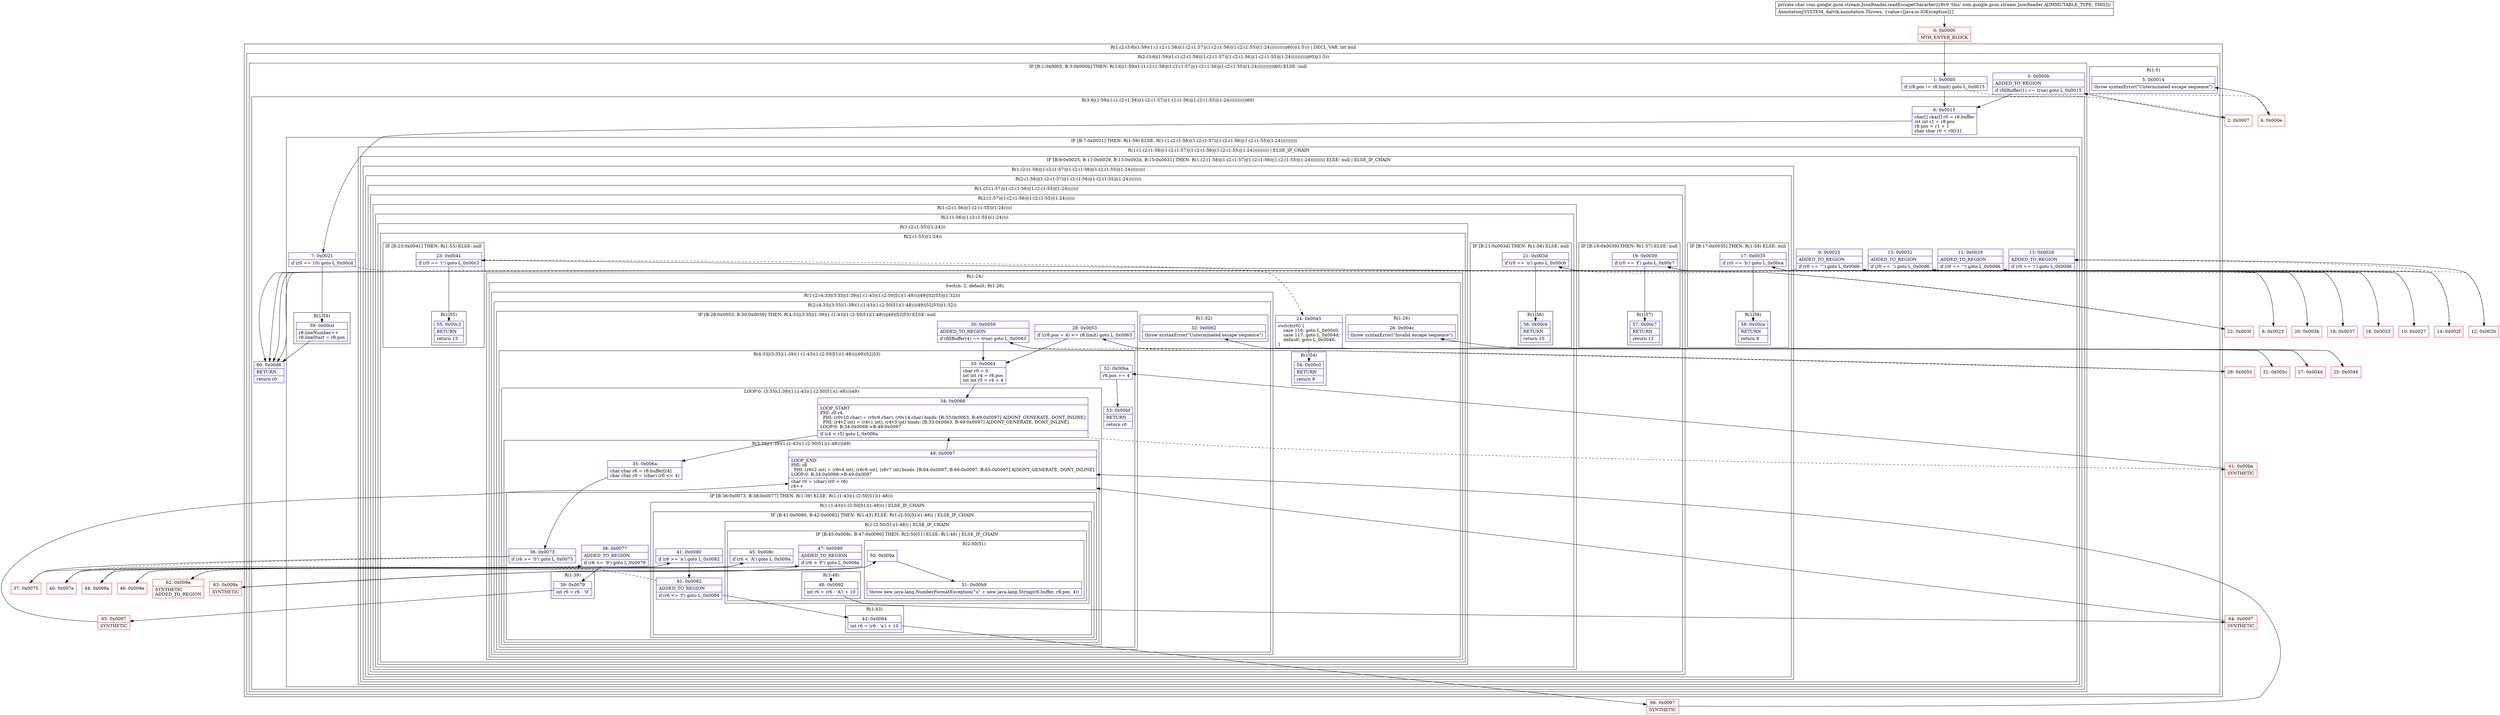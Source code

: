 digraph "CFG forcom.google.gson.stream.JsonReader.readEscapeCharacter()C" {
subgraph cluster_Region_1543673655 {
label = "R(1:(2:(3:6|(1:59)(1:(1:(2:(1:58)|(1:(2:(1:57)|(1:(2:(1:56)|(1:(2:(1:55)|(1:24))))))))))|60)|(1:5))) | DECL_VAR: int null\l";
node [shape=record,color=blue];
subgraph cluster_Region_1242470652 {
label = "R(2:(3:6|(1:59)(1:(1:(2:(1:58)|(1:(2:(1:57)|(1:(2:(1:56)|(1:(2:(1:55)|(1:24))))))))))|60)|(1:5))";
node [shape=record,color=blue];
subgraph cluster_IfRegion_566221337 {
label = "IF [B:1:0x0005, B:3:0x000b] THEN: R(3:6|(1:59)(1:(1:(2:(1:58)|(1:(2:(1:57)|(1:(2:(1:56)|(1:(2:(1:55)|(1:24))))))))))|60) ELSE: null";
node [shape=record,color=blue];
Node_1 [shape=record,label="{1\:\ 0x0005|if (r8.pos != r8.limit) goto L_0x0015\l}"];
Node_3 [shape=record,label="{3\:\ 0x000b|ADDED_TO_REGION\l|if (fillBuffer(1) == true) goto L_0x0015\l}"];
subgraph cluster_Region_91693168 {
label = "R(3:6|(1:59)(1:(1:(2:(1:58)|(1:(2:(1:57)|(1:(2:(1:56)|(1:(2:(1:55)|(1:24))))))))))|60)";
node [shape=record,color=blue];
Node_6 [shape=record,label="{6\:\ 0x0015|char[] char[] r0 = r8.buffer\lint int r1 = r8.pos\lr8.pos = r1 + 1\lchar char r0 = r0[r1]\l}"];
subgraph cluster_IfRegion_711604923 {
label = "IF [B:7:0x0021] THEN: R(1:59) ELSE: R(1:(1:(2:(1:58)|(1:(2:(1:57)|(1:(2:(1:56)|(1:(2:(1:55)|(1:24))))))))))";
node [shape=record,color=blue];
Node_7 [shape=record,label="{7\:\ 0x0021|if (r0 == 10) goto L_0x00cd\l}"];
subgraph cluster_Region_847104652 {
label = "R(1:59)";
node [shape=record,color=blue];
Node_59 [shape=record,label="{59\:\ 0x00cd|r8.lineNumber++\lr8.lineStart = r8.pos\l}"];
}
subgraph cluster_Region_2056149211 {
label = "R(1:(1:(2:(1:58)|(1:(2:(1:57)|(1:(2:(1:56)|(1:(2:(1:55)|(1:24)))))))))) | ELSE_IF_CHAIN\l";
node [shape=record,color=blue];
subgraph cluster_IfRegion_594592104 {
label = "IF [B:9:0x0025, B:11:0x0029, B:13:0x002d, B:15:0x0031] THEN: R(1:(2:(1:58)|(1:(2:(1:57)|(1:(2:(1:56)|(1:(2:(1:55)|(1:24))))))))) ELSE: null | ELSE_IF_CHAIN\l";
node [shape=record,color=blue];
Node_9 [shape=record,label="{9\:\ 0x0025|ADDED_TO_REGION\l|if (r0 == '\"') goto L_0x00d6\l}"];
Node_11 [shape=record,label="{11\:\ 0x0029|ADDED_TO_REGION\l|if (r0 == ''') goto L_0x00d6\l}"];
Node_13 [shape=record,label="{13\:\ 0x002d|ADDED_TO_REGION\l|if (r0 == '\/') goto L_0x00d6\l}"];
Node_15 [shape=record,label="{15\:\ 0x0031|ADDED_TO_REGION\l|if (r0 == '') goto L_0x00d6\l}"];
subgraph cluster_Region_1157228046 {
label = "R(1:(2:(1:58)|(1:(2:(1:57)|(1:(2:(1:56)|(1:(2:(1:55)|(1:24)))))))))";
node [shape=record,color=blue];
subgraph cluster_Region_466191258 {
label = "R(2:(1:58)|(1:(2:(1:57)|(1:(2:(1:56)|(1:(2:(1:55)|(1:24))))))))";
node [shape=record,color=blue];
subgraph cluster_IfRegion_90217810 {
label = "IF [B:17:0x0035] THEN: R(1:58) ELSE: null";
node [shape=record,color=blue];
Node_17 [shape=record,label="{17\:\ 0x0035|if (r0 == 'b') goto L_0x00ca\l}"];
subgraph cluster_Region_1195119557 {
label = "R(1:58)";
node [shape=record,color=blue];
Node_58 [shape=record,label="{58\:\ 0x00ca|RETURN\l|return 8\l}"];
}
}
subgraph cluster_Region_1333580665 {
label = "R(1:(2:(1:57)|(1:(2:(1:56)|(1:(2:(1:55)|(1:24)))))))";
node [shape=record,color=blue];
subgraph cluster_Region_1153336590 {
label = "R(2:(1:57)|(1:(2:(1:56)|(1:(2:(1:55)|(1:24))))))";
node [shape=record,color=blue];
subgraph cluster_IfRegion_958941486 {
label = "IF [B:19:0x0039] THEN: R(1:57) ELSE: null";
node [shape=record,color=blue];
Node_19 [shape=record,label="{19\:\ 0x0039|if (r0 == 'f') goto L_0x00c7\l}"];
subgraph cluster_Region_331090768 {
label = "R(1:57)";
node [shape=record,color=blue];
Node_57 [shape=record,label="{57\:\ 0x00c7|RETURN\l|return 12\l}"];
}
}
subgraph cluster_Region_884572377 {
label = "R(1:(2:(1:56)|(1:(2:(1:55)|(1:24)))))";
node [shape=record,color=blue];
subgraph cluster_Region_502757932 {
label = "R(2:(1:56)|(1:(2:(1:55)|(1:24))))";
node [shape=record,color=blue];
subgraph cluster_IfRegion_1122767698 {
label = "IF [B:21:0x003d] THEN: R(1:56) ELSE: null";
node [shape=record,color=blue];
Node_21 [shape=record,label="{21\:\ 0x003d|if (r0 == 'n') goto L_0x00c6\l}"];
subgraph cluster_Region_768674409 {
label = "R(1:56)";
node [shape=record,color=blue];
Node_56 [shape=record,label="{56\:\ 0x00c6|RETURN\l|return 10\l}"];
}
}
subgraph cluster_Region_1581539848 {
label = "R(1:(2:(1:55)|(1:24)))";
node [shape=record,color=blue];
subgraph cluster_Region_637771345 {
label = "R(2:(1:55)|(1:24))";
node [shape=record,color=blue];
subgraph cluster_IfRegion_1731387878 {
label = "IF [B:23:0x0041] THEN: R(1:55) ELSE: null";
node [shape=record,color=blue];
Node_23 [shape=record,label="{23\:\ 0x0041|if (r0 == 'r') goto L_0x00c3\l}"];
subgraph cluster_Region_243367 {
label = "R(1:55)";
node [shape=record,color=blue];
Node_55 [shape=record,label="{55\:\ 0x00c3|RETURN\l|return 13\l}"];
}
}
subgraph cluster_Region_623142540 {
label = "R(1:24)";
node [shape=record,color=blue];
subgraph cluster_SwitchRegion_1723431519 {
label = "Switch: 2, default: R(1:26)";
node [shape=record,color=blue];
Node_24 [shape=record,label="{24\:\ 0x0043|switch(r0) \{\l    case 116: goto L_0x00c0;\l    case 117: goto L_0x004d;\l    default: goto L_0x0046;\l\}\l}"];
subgraph cluster_Region_1477252098 {
label = "R(1:54)";
node [shape=record,color=blue];
Node_54 [shape=record,label="{54\:\ 0x00c0|RETURN\l|return 9\l}"];
}
subgraph cluster_Region_1648818244 {
label = "R(1:(2:(4:33|(3:35|(1:39)(1:(1:43)(1:(2:50|51)(1:48)))|49)|52|53)|(1:32)))";
node [shape=record,color=blue];
subgraph cluster_Region_2137906213 {
label = "R(2:(4:33|(3:35|(1:39)(1:(1:43)(1:(2:50|51)(1:48)))|49)|52|53)|(1:32))";
node [shape=record,color=blue];
subgraph cluster_IfRegion_2038154562 {
label = "IF [B:28:0x0053, B:30:0x0059] THEN: R(4:33|(3:35|(1:39)(1:(1:43)(1:(2:50|51)(1:48)))|49)|52|53) ELSE: null";
node [shape=record,color=blue];
Node_28 [shape=record,label="{28\:\ 0x0053|if ((r8.pos + 4) \<= r8.limit) goto L_0x0063\l}"];
Node_30 [shape=record,label="{30\:\ 0x0059|ADDED_TO_REGION\l|if (fillBuffer(4) == true) goto L_0x0063\l}"];
subgraph cluster_Region_497237663 {
label = "R(4:33|(3:35|(1:39)(1:(1:43)(1:(2:50|51)(1:48)))|49)|52|53)";
node [shape=record,color=blue];
Node_33 [shape=record,label="{33\:\ 0x0063|char r0 = 0\lint int r4 = r8.pos\lint int r5 = r4 + 4\l}"];
subgraph cluster_LoopRegion_1337598771 {
label = "LOOP:0: (3:35|(1:39)(1:(1:43)(1:(2:50|51)(1:48)))|49)";
node [shape=record,color=blue];
Node_34 [shape=record,label="{34\:\ 0x0068|LOOP_START\lPHI: r0 r4 \l  PHI: (r0v10 char) = (r0v9 char), (r0v14 char) binds: [B:33:0x0063, B:49:0x0097] A[DONT_GENERATE, DONT_INLINE]\l  PHI: (r4v2 int) = (r4v1 int), (r4v3 int) binds: [B:33:0x0063, B:49:0x0097] A[DONT_GENERATE, DONT_INLINE]\lLOOP:0: B:34:0x0068\-\>B:49:0x0097\l|if (r4 \< r5) goto L_0x006a\l}"];
subgraph cluster_Region_1073207546 {
label = "R(3:35|(1:39)(1:(1:43)(1:(2:50|51)(1:48)))|49)";
node [shape=record,color=blue];
Node_35 [shape=record,label="{35\:\ 0x006a|char char r6 = r8.buffer[r4]\lchar char r0 = (char) (r0 \<\< 4)\l}"];
subgraph cluster_IfRegion_1660736281 {
label = "IF [B:36:0x0073, B:38:0x0077] THEN: R(1:39) ELSE: R(1:(1:43)(1:(2:50|51)(1:48)))";
node [shape=record,color=blue];
Node_36 [shape=record,label="{36\:\ 0x0073|if (r6 \>= '0') goto L_0x0075\l}"];
Node_38 [shape=record,label="{38\:\ 0x0077|ADDED_TO_REGION\l|if (r6 \<= '9') goto L_0x0079\l}"];
subgraph cluster_Region_1714380319 {
label = "R(1:39)";
node [shape=record,color=blue];
Node_39 [shape=record,label="{39\:\ 0x0079|int r6 = r6 \- '0'\l}"];
}
subgraph cluster_Region_1239835499 {
label = "R(1:(1:43)(1:(2:50|51)(1:48))) | ELSE_IF_CHAIN\l";
node [shape=record,color=blue];
subgraph cluster_IfRegion_1730046504 {
label = "IF [B:41:0x0080, B:42:0x0082] THEN: R(1:43) ELSE: R(1:(2:50|51)(1:48)) | ELSE_IF_CHAIN\l";
node [shape=record,color=blue];
Node_41 [shape=record,label="{41\:\ 0x0080|if (r6 \>= 'a') goto L_0x0082\l}"];
Node_42 [shape=record,label="{42\:\ 0x0082|ADDED_TO_REGION\l|if (r6 \<= 'f') goto L_0x0084\l}"];
subgraph cluster_Region_2040757827 {
label = "R(1:43)";
node [shape=record,color=blue];
Node_43 [shape=record,label="{43\:\ 0x0084|int r6 = (r6 \- 'a') + 10\l}"];
}
subgraph cluster_Region_481769163 {
label = "R(1:(2:50|51)(1:48)) | ELSE_IF_CHAIN\l";
node [shape=record,color=blue];
subgraph cluster_IfRegion_2109935221 {
label = "IF [B:45:0x008c, B:47:0x0090] THEN: R(2:50|51) ELSE: R(1:48) | ELSE_IF_CHAIN\l";
node [shape=record,color=blue];
Node_45 [shape=record,label="{45\:\ 0x008c|if (r6 \< 'A') goto L_0x009a\l}"];
Node_47 [shape=record,label="{47\:\ 0x0090|ADDED_TO_REGION\l|if (r6 \> 'F') goto L_0x009a\l}"];
subgraph cluster_Region_220880268 {
label = "R(2:50|51)";
node [shape=record,color=blue];
Node_50 [shape=record,label="{50\:\ 0x009a}"];
Node_51 [shape=record,label="{51\:\ 0x00b9|throw new java.lang.NumberFormatException(\"u\" + new java.lang.String(r8.buffer, r8.pos, 4))\l}"];
}
subgraph cluster_Region_1627420788 {
label = "R(1:48)";
node [shape=record,color=blue];
Node_48 [shape=record,label="{48\:\ 0x0092|int r6 = (r6 \- 'A') + 10\l}"];
}
}
}
}
}
}
Node_49 [shape=record,label="{49\:\ 0x0097|LOOP_END\lPHI: r6 \l  PHI: (r6v2 int) = (r6v4 int), (r6v6 int), (r6v7 int) binds: [B:64:0x0097, B:66:0x0097, B:65:0x0097] A[DONT_GENERATE, DONT_INLINE]\lLOOP:0: B:34:0x0068\-\>B:49:0x0097\l|char r0 = (char) (r0 + r6)\lr4++\l}"];
}
}
Node_52 [shape=record,label="{52\:\ 0x00ba|r8.pos += 4\l}"];
Node_53 [shape=record,label="{53\:\ 0x00bf|RETURN\l|return r0\l}"];
}
}
subgraph cluster_Region_719112382 {
label = "R(1:32)";
node [shape=record,color=blue];
Node_32 [shape=record,label="{32\:\ 0x0062|throw syntaxError(\"Unterminated escape sequence\")\l}"];
}
}
}
subgraph cluster_Region_1348144053 {
label = "R(1:26)";
node [shape=record,color=blue];
Node_26 [shape=record,label="{26\:\ 0x004c|throw syntaxError(\"Invalid escape sequence\")\l}"];
}
}
}
}
}
}
}
}
}
}
}
}
}
}
Node_60 [shape=record,label="{60\:\ 0x00d6|RETURN\l|return r0\l}"];
}
}
subgraph cluster_Region_1971285531 {
label = "R(1:5)";
node [shape=record,color=blue];
Node_5 [shape=record,label="{5\:\ 0x0014|throw syntaxError(\"Unterminated escape sequence\")\l}"];
}
}
}
Node_0 [shape=record,color=red,label="{0\:\ 0x0000|MTH_ENTER_BLOCK\l}"];
Node_2 [shape=record,color=red,label="{2\:\ 0x0007}"];
Node_4 [shape=record,color=red,label="{4\:\ 0x000e}"];
Node_8 [shape=record,color=red,label="{8\:\ 0x0023}"];
Node_10 [shape=record,color=red,label="{10\:\ 0x0027}"];
Node_12 [shape=record,color=red,label="{12\:\ 0x002b}"];
Node_14 [shape=record,color=red,label="{14\:\ 0x002f}"];
Node_16 [shape=record,color=red,label="{16\:\ 0x0033}"];
Node_18 [shape=record,color=red,label="{18\:\ 0x0037}"];
Node_20 [shape=record,color=red,label="{20\:\ 0x003b}"];
Node_22 [shape=record,color=red,label="{22\:\ 0x003f}"];
Node_25 [shape=record,color=red,label="{25\:\ 0x0046}"];
Node_27 [shape=record,color=red,label="{27\:\ 0x004d}"];
Node_29 [shape=record,color=red,label="{29\:\ 0x0055}"];
Node_31 [shape=record,color=red,label="{31\:\ 0x005c}"];
Node_37 [shape=record,color=red,label="{37\:\ 0x0075}"];
Node_40 [shape=record,color=red,label="{40\:\ 0x007e}"];
Node_44 [shape=record,color=red,label="{44\:\ 0x008a}"];
Node_46 [shape=record,color=red,label="{46\:\ 0x008e}"];
Node_61 [shape=record,color=red,label="{61\:\ 0x00ba|SYNTHETIC\l}"];
Node_62 [shape=record,color=red,label="{62\:\ 0x009a|SYNTHETIC\lADDED_TO_REGION\l}"];
Node_63 [shape=record,color=red,label="{63\:\ 0x009a|SYNTHETIC\l}"];
Node_64 [shape=record,color=red,label="{64\:\ 0x0097|SYNTHETIC\l}"];
Node_65 [shape=record,color=red,label="{65\:\ 0x0097|SYNTHETIC\l}"];
Node_66 [shape=record,color=red,label="{66\:\ 0x0097|SYNTHETIC\l}"];
MethodNode[shape=record,label="{private char com.google.gson.stream.JsonReader.readEscapeCharacter((r8v0 'this' com.google.gson.stream.JsonReader A[IMMUTABLE_TYPE, THIS]))  | Annotation[SYSTEM, dalvik.annotation.Throws, \{value=[java.io.IOException]\}]\l}"];
MethodNode -> Node_0;
Node_1 -> Node_2[style=dashed];
Node_1 -> Node_6;
Node_3 -> Node_4[style=dashed];
Node_3 -> Node_6;
Node_6 -> Node_7;
Node_7 -> Node_8[style=dashed];
Node_7 -> Node_59;
Node_59 -> Node_60;
Node_9 -> Node_10[style=dashed];
Node_9 -> Node_60;
Node_11 -> Node_12[style=dashed];
Node_11 -> Node_60;
Node_13 -> Node_14[style=dashed];
Node_13 -> Node_60;
Node_15 -> Node_16[style=dashed];
Node_15 -> Node_60;
Node_17 -> Node_18[style=dashed];
Node_17 -> Node_58;
Node_19 -> Node_20[style=dashed];
Node_19 -> Node_57;
Node_21 -> Node_22[style=dashed];
Node_21 -> Node_56;
Node_23 -> Node_24[style=dashed];
Node_23 -> Node_55;
Node_24 -> Node_25;
Node_24 -> Node_27;
Node_24 -> Node_54;
Node_28 -> Node_29[style=dashed];
Node_28 -> Node_33;
Node_30 -> Node_31[style=dashed];
Node_30 -> Node_33;
Node_33 -> Node_34;
Node_34 -> Node_35;
Node_34 -> Node_61[style=dashed];
Node_35 -> Node_36;
Node_36 -> Node_37;
Node_36 -> Node_40[style=dashed];
Node_38 -> Node_39;
Node_38 -> Node_40[style=dashed];
Node_39 -> Node_65;
Node_41 -> Node_42;
Node_41 -> Node_44[style=dashed];
Node_42 -> Node_43;
Node_42 -> Node_44[style=dashed];
Node_43 -> Node_66;
Node_45 -> Node_46[style=dashed];
Node_45 -> Node_62;
Node_47 -> Node_48[style=dashed];
Node_47 -> Node_63;
Node_50 -> Node_51;
Node_48 -> Node_64;
Node_49 -> Node_34;
Node_52 -> Node_53;
Node_0 -> Node_1;
Node_2 -> Node_3;
Node_4 -> Node_5;
Node_8 -> Node_9;
Node_10 -> Node_11;
Node_12 -> Node_13;
Node_14 -> Node_15;
Node_16 -> Node_17;
Node_18 -> Node_19;
Node_20 -> Node_21;
Node_22 -> Node_23;
Node_25 -> Node_26;
Node_27 -> Node_28;
Node_29 -> Node_30;
Node_31 -> Node_32;
Node_37 -> Node_38;
Node_40 -> Node_41;
Node_44 -> Node_45;
Node_46 -> Node_47;
Node_61 -> Node_52;
Node_62 -> Node_50;
Node_63 -> Node_50;
Node_64 -> Node_49;
Node_65 -> Node_49;
Node_66 -> Node_49;
}

